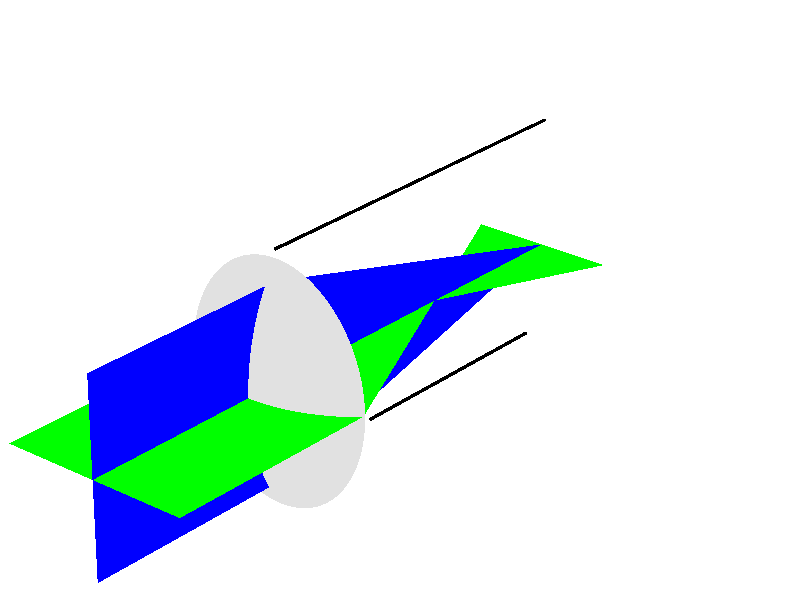   #include "colors.inc"
  background { color White }
  camera {
    perspective       
    angle 15
    location <10, 8, -12>+<0.5,0,0.5>
    look_at  <0, 0,  0> +<0.5,0.5,0.5>
  }
  light_source { <10,10,-12>+<0.5,0.5,0.5> color White}    
  
  #declare ap = 0.65;
  #declare flenh=2.5; 
  
  object {
  difference {
      sphere { 
        <0, 0, 0.75>, 1 
        scale 1.2*y
        hollow      
      }
      box { 
        <1, 2, 0>, <-1,-2,5>  
        pigment { color red 1 green 1 blue 1 transmit 1 }
      } 
      pigment { color Gray transmit 0.0 } 
      finish { diffuse 1 } 
      no_shadow
    } 
    clipped_by {   
        cylinder {     
           <0,0,-1>, <0,0,1>, 7
        }
    }
  }
  polygon{  
      6, <ap,0,-1.5>,<ap,0,0>,<-ap*0.75,0,flenh>,<ap*0.75,0,flenh>,<-ap,0,0>,<-ap,0,-1.5>  
      pigment { color Green transmit 0.4 }
      finish { diffuse 1 }
      no_shadow
  }
  polygon{
      5, <0,ap,-1.5>,<0,ap,0>,<0,0,flenh>,<0,-ap,0>,<0,-ap,-1.5>  
      pigment { color blue 1.0 transmit 0.4 } 
      finish { diffuse 1 }
      no_shadow
  }
  cylinder {  
     <0.7,0,0>, <0.7,0,flenh/1.75>, 0.01
  }  
  cylinder {  
     <0,0.85,0>, <0,0.85,flenh>, 0.01
  }
  





